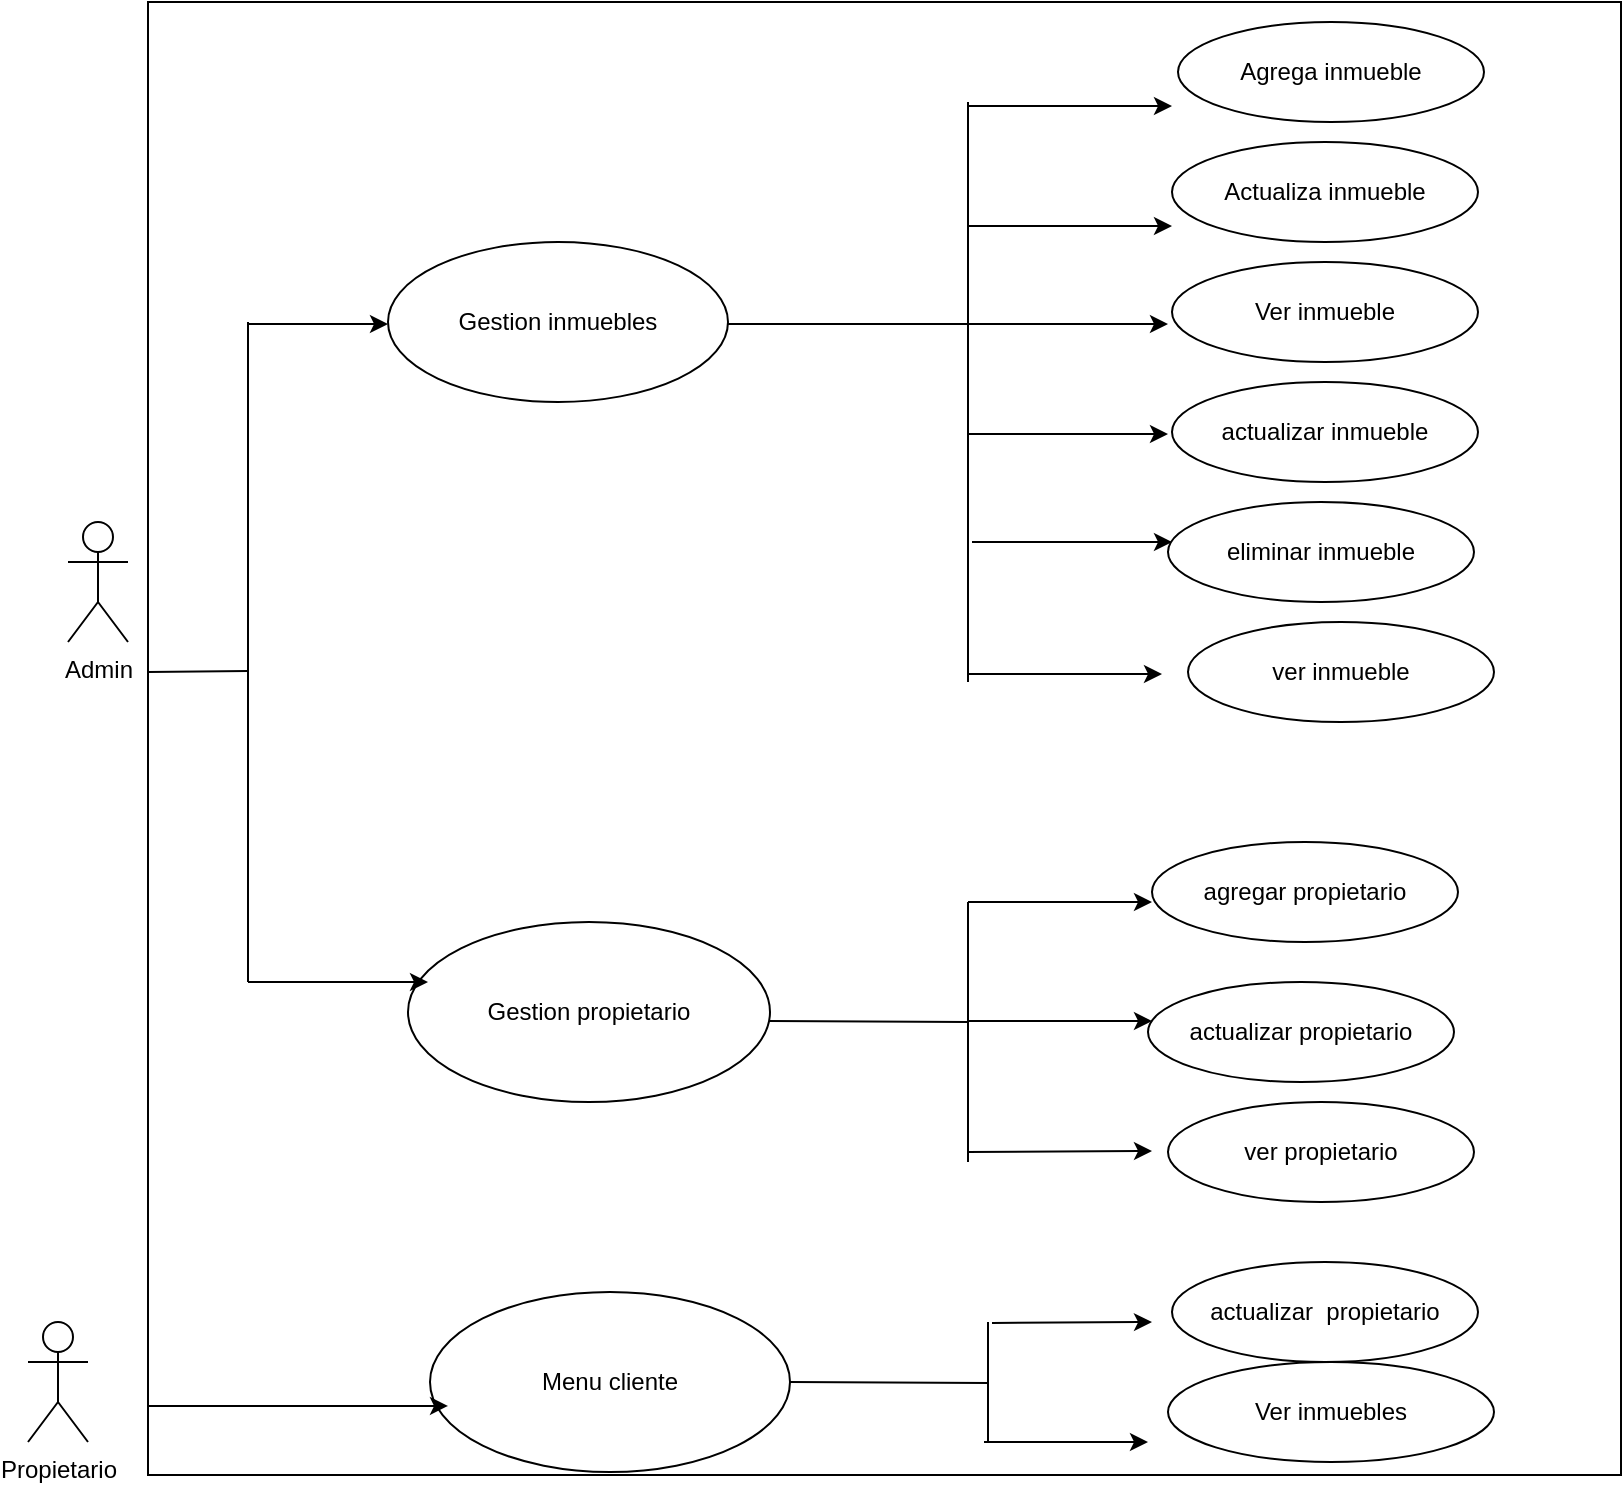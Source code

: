 <mxfile version="15.2.1" type="device"><diagram id="mFYMDz9g4_2szIqYLTkv" name="Page-1"><mxGraphModel dx="942" dy="610" grid="1" gridSize="10" guides="1" tooltips="1" connect="1" arrows="1" fold="1" page="1" pageScale="1" pageWidth="827" pageHeight="1169" math="0" shadow="0"><root><mxCell id="0"/><mxCell id="1" parent="0"/><mxCell id="wuejlVFRjpkj-kMMmcpd-1" value="" style="whiteSpace=wrap;html=1;aspect=fixed;" vertex="1" parent="1"><mxGeometry x="200" y="20" width="736.5" height="736.5" as="geometry"/></mxCell><mxCell id="wuejlVFRjpkj-kMMmcpd-2" value="Admin" style="shape=umlActor;verticalLabelPosition=bottom;verticalAlign=top;html=1;outlineConnect=0;" vertex="1" parent="1"><mxGeometry x="160" y="280" width="30" height="60" as="geometry"/></mxCell><mxCell id="wuejlVFRjpkj-kMMmcpd-3" value="Propietario" style="shape=umlActor;verticalLabelPosition=bottom;verticalAlign=top;html=1;outlineConnect=0;" vertex="1" parent="1"><mxGeometry x="140" y="680" width="30" height="60" as="geometry"/></mxCell><mxCell id="wuejlVFRjpkj-kMMmcpd-21" style="edgeStyle=none;rounded=0;orthogonalLoop=1;jettySize=auto;html=1;" edge="1" parent="1"><mxGeometry relative="1" as="geometry"><mxPoint x="610" y="132" as="sourcePoint"/><mxPoint x="712" y="132" as="targetPoint"/></mxGeometry></mxCell><mxCell id="wuejlVFRjpkj-kMMmcpd-6" value="Gestion inmuebles" style="ellipse;whiteSpace=wrap;html=1;" vertex="1" parent="1"><mxGeometry x="320" y="140" width="170" height="80" as="geometry"/></mxCell><mxCell id="wuejlVFRjpkj-kMMmcpd-7" value="Gestion propietario" style="ellipse;whiteSpace=wrap;html=1;" vertex="1" parent="1"><mxGeometry x="330" y="480" width="181" height="90" as="geometry"/></mxCell><mxCell id="wuejlVFRjpkj-kMMmcpd-9" value="Menu cliente" style="ellipse;whiteSpace=wrap;html=1;" vertex="1" parent="1"><mxGeometry x="341" y="665" width="180" height="90" as="geometry"/></mxCell><mxCell id="wuejlVFRjpkj-kMMmcpd-10" value="Ver inmueble" style="ellipse;whiteSpace=wrap;html=1;" vertex="1" parent="1"><mxGeometry x="712" y="150" width="153" height="50" as="geometry"/></mxCell><mxCell id="wuejlVFRjpkj-kMMmcpd-11" value="agregar propietario" style="ellipse;whiteSpace=wrap;html=1;" vertex="1" parent="1"><mxGeometry x="702" y="440" width="153" height="50" as="geometry"/></mxCell><mxCell id="wuejlVFRjpkj-kMMmcpd-12" value="ver propietario" style="ellipse;whiteSpace=wrap;html=1;" vertex="1" parent="1"><mxGeometry x="710" y="570" width="153" height="50" as="geometry"/></mxCell><mxCell id="wuejlVFRjpkj-kMMmcpd-13" value="Agrega inmueble" style="ellipse;whiteSpace=wrap;html=1;" vertex="1" parent="1"><mxGeometry x="715" y="30" width="153" height="50" as="geometry"/></mxCell><mxCell id="wuejlVFRjpkj-kMMmcpd-14" value="Actualiza inmueble" style="ellipse;whiteSpace=wrap;html=1;" vertex="1" parent="1"><mxGeometry x="712" y="90" width="153" height="50" as="geometry"/></mxCell><mxCell id="wuejlVFRjpkj-kMMmcpd-15" value="actualizar inmueble" style="ellipse;whiteSpace=wrap;html=1;" vertex="1" parent="1"><mxGeometry x="712" y="210" width="153" height="50" as="geometry"/></mxCell><mxCell id="wuejlVFRjpkj-kMMmcpd-16" value="ver inmueble" style="ellipse;whiteSpace=wrap;html=1;" vertex="1" parent="1"><mxGeometry x="720" y="330" width="153" height="50" as="geometry"/></mxCell><mxCell id="wuejlVFRjpkj-kMMmcpd-18" value="Ver inmuebles" style="ellipse;whiteSpace=wrap;html=1;" vertex="1" parent="1"><mxGeometry x="710" y="700" width="163" height="50" as="geometry"/></mxCell><mxCell id="wuejlVFRjpkj-kMMmcpd-19" value="actualizar&amp;nbsp; propietario" style="ellipse;whiteSpace=wrap;html=1;" vertex="1" parent="1"><mxGeometry x="712" y="650" width="153" height="50" as="geometry"/></mxCell><mxCell id="wuejlVFRjpkj-kMMmcpd-24" style="edgeStyle=none;rounded=0;orthogonalLoop=1;jettySize=auto;html=1;" edge="1" parent="1"><mxGeometry relative="1" as="geometry"><mxPoint x="610" y="236" as="sourcePoint"/><mxPoint x="710" y="236" as="targetPoint"/></mxGeometry></mxCell><mxCell id="wuejlVFRjpkj-kMMmcpd-25" style="edgeStyle=none;rounded=0;orthogonalLoop=1;jettySize=auto;html=1;" edge="1" parent="1"><mxGeometry relative="1" as="geometry"><mxPoint x="610" y="72" as="sourcePoint"/><mxPoint x="712" y="72" as="targetPoint"/></mxGeometry></mxCell><mxCell id="wuejlVFRjpkj-kMMmcpd-26" style="edgeStyle=none;rounded=0;orthogonalLoop=1;jettySize=auto;html=1;" edge="1" parent="1"><mxGeometry relative="1" as="geometry"><mxPoint x="250" y="181" as="sourcePoint"/><mxPoint x="320" y="181" as="targetPoint"/></mxGeometry></mxCell><mxCell id="wuejlVFRjpkj-kMMmcpd-27" style="edgeStyle=none;rounded=0;orthogonalLoop=1;jettySize=auto;html=1;" edge="1" parent="1"><mxGeometry relative="1" as="geometry"><mxPoint x="250" y="510" as="sourcePoint"/><mxPoint x="340" y="510" as="targetPoint"/></mxGeometry></mxCell><mxCell id="wuejlVFRjpkj-kMMmcpd-29" style="edgeStyle=none;rounded=0;orthogonalLoop=1;jettySize=auto;html=1;entryX=0.05;entryY=0.633;entryDx=0;entryDy=0;entryPerimeter=0;" edge="1" parent="1" target="wuejlVFRjpkj-kMMmcpd-9"><mxGeometry relative="1" as="geometry"><mxPoint x="200" y="722" as="sourcePoint"/><mxPoint x="320" y="722" as="targetPoint"/></mxGeometry></mxCell><mxCell id="wuejlVFRjpkj-kMMmcpd-30" style="edgeStyle=none;rounded=0;orthogonalLoop=1;jettySize=auto;html=1;" edge="1" parent="1"><mxGeometry relative="1" as="geometry"><mxPoint x="610" y="181" as="sourcePoint"/><mxPoint x="710" y="181" as="targetPoint"/></mxGeometry></mxCell><mxCell id="wuejlVFRjpkj-kMMmcpd-31" value="actualizar propietario" style="ellipse;whiteSpace=wrap;html=1;" vertex="1" parent="1"><mxGeometry x="700" y="510" width="153" height="50" as="geometry"/></mxCell><mxCell id="wuejlVFRjpkj-kMMmcpd-32" style="edgeStyle=none;rounded=0;orthogonalLoop=1;jettySize=auto;html=1;" edge="1" parent="1"><mxGeometry relative="1" as="geometry"><mxPoint x="612" y="290" as="sourcePoint"/><mxPoint x="712" y="290" as="targetPoint"/></mxGeometry></mxCell><mxCell id="wuejlVFRjpkj-kMMmcpd-36" style="edgeStyle=none;rounded=0;orthogonalLoop=1;jettySize=auto;html=1;" edge="1" parent="1"><mxGeometry relative="1" as="geometry"><mxPoint x="610" y="356" as="sourcePoint"/><mxPoint x="707" y="356" as="targetPoint"/></mxGeometry></mxCell><mxCell id="wuejlVFRjpkj-kMMmcpd-38" style="edgeStyle=none;rounded=0;orthogonalLoop=1;jettySize=auto;html=1;" edge="1" parent="1"><mxGeometry relative="1" as="geometry"><mxPoint x="610" y="470" as="sourcePoint"/><mxPoint x="702" y="470" as="targetPoint"/></mxGeometry></mxCell><mxCell id="wuejlVFRjpkj-kMMmcpd-39" style="edgeStyle=none;rounded=0;orthogonalLoop=1;jettySize=auto;html=1;" edge="1" parent="1"><mxGeometry relative="1" as="geometry"><mxPoint x="610" y="529.5" as="sourcePoint"/><mxPoint x="702" y="529.5" as="targetPoint"/></mxGeometry></mxCell><mxCell id="wuejlVFRjpkj-kMMmcpd-40" style="edgeStyle=none;rounded=0;orthogonalLoop=1;jettySize=auto;html=1;" edge="1" parent="1"><mxGeometry relative="1" as="geometry"><mxPoint x="610" y="595" as="sourcePoint"/><mxPoint x="702" y="594.5" as="targetPoint"/></mxGeometry></mxCell><mxCell id="wuejlVFRjpkj-kMMmcpd-42" style="edgeStyle=none;rounded=0;orthogonalLoop=1;jettySize=auto;html=1;" edge="1" parent="1"><mxGeometry relative="1" as="geometry"><mxPoint x="622" y="680.5" as="sourcePoint"/><mxPoint x="702" y="680" as="targetPoint"/></mxGeometry></mxCell><mxCell id="wuejlVFRjpkj-kMMmcpd-43" style="edgeStyle=none;rounded=0;orthogonalLoop=1;jettySize=auto;html=1;" edge="1" parent="1"><mxGeometry relative="1" as="geometry"><mxPoint x="618" y="740" as="sourcePoint"/><mxPoint x="700" y="740" as="targetPoint"/></mxGeometry></mxCell><mxCell id="wuejlVFRjpkj-kMMmcpd-47" style="edgeStyle=none;rounded=0;orthogonalLoop=1;jettySize=auto;html=1;endArrow=none;endFill=0;" edge="1" parent="1"><mxGeometry relative="1" as="geometry"><mxPoint x="610" y="70" as="sourcePoint"/><mxPoint x="610" y="360" as="targetPoint"/></mxGeometry></mxCell><mxCell id="wuejlVFRjpkj-kMMmcpd-48" style="edgeStyle=none;rounded=0;orthogonalLoop=1;jettySize=auto;html=1;endArrow=none;endFill=0;" edge="1" parent="1"><mxGeometry relative="1" as="geometry"><mxPoint x="490" y="181" as="sourcePoint"/><mxPoint x="610" y="181" as="targetPoint"/></mxGeometry></mxCell><mxCell id="wuejlVFRjpkj-kMMmcpd-49" style="edgeStyle=none;rounded=0;orthogonalLoop=1;jettySize=auto;html=1;endArrow=none;endFill=0;" edge="1" parent="1"><mxGeometry relative="1" as="geometry"><mxPoint x="250" y="180" as="sourcePoint"/><mxPoint x="250" y="510" as="targetPoint"/></mxGeometry></mxCell><mxCell id="wuejlVFRjpkj-kMMmcpd-50" style="edgeStyle=none;rounded=0;orthogonalLoop=1;jettySize=auto;html=1;endArrow=none;endFill=0;" edge="1" parent="1"><mxGeometry relative="1" as="geometry"><mxPoint x="200" y="355" as="sourcePoint"/><mxPoint x="250" y="354.5" as="targetPoint"/></mxGeometry></mxCell><mxCell id="wuejlVFRjpkj-kMMmcpd-51" style="edgeStyle=none;rounded=0;orthogonalLoop=1;jettySize=auto;html=1;endArrow=none;endFill=0;" edge="1" parent="1"><mxGeometry relative="1" as="geometry"><mxPoint x="610" y="470" as="sourcePoint"/><mxPoint x="610" y="600" as="targetPoint"/></mxGeometry></mxCell><mxCell id="wuejlVFRjpkj-kMMmcpd-52" style="edgeStyle=none;rounded=0;orthogonalLoop=1;jettySize=auto;html=1;endArrow=none;endFill=0;" edge="1" parent="1"><mxGeometry relative="1" as="geometry"><mxPoint x="620" y="680" as="sourcePoint"/><mxPoint x="620" y="740" as="targetPoint"/></mxGeometry></mxCell><mxCell id="wuejlVFRjpkj-kMMmcpd-54" style="edgeStyle=none;rounded=0;orthogonalLoop=1;jettySize=auto;html=1;endArrow=none;endFill=0;" edge="1" parent="1"><mxGeometry relative="1" as="geometry"><mxPoint x="511" y="529.5" as="sourcePoint"/><mxPoint x="610" y="530" as="targetPoint"/></mxGeometry></mxCell><mxCell id="wuejlVFRjpkj-kMMmcpd-55" style="edgeStyle=none;rounded=0;orthogonalLoop=1;jettySize=auto;html=1;endArrow=none;endFill=0;" edge="1" parent="1"><mxGeometry relative="1" as="geometry"><mxPoint x="521" y="710" as="sourcePoint"/><mxPoint x="620" y="710.5" as="targetPoint"/></mxGeometry></mxCell><mxCell id="wuejlVFRjpkj-kMMmcpd-56" value="eliminar inmueble" style="ellipse;whiteSpace=wrap;html=1;" vertex="1" parent="1"><mxGeometry x="710" y="270" width="153" height="50" as="geometry"/></mxCell></root></mxGraphModel></diagram></mxfile>